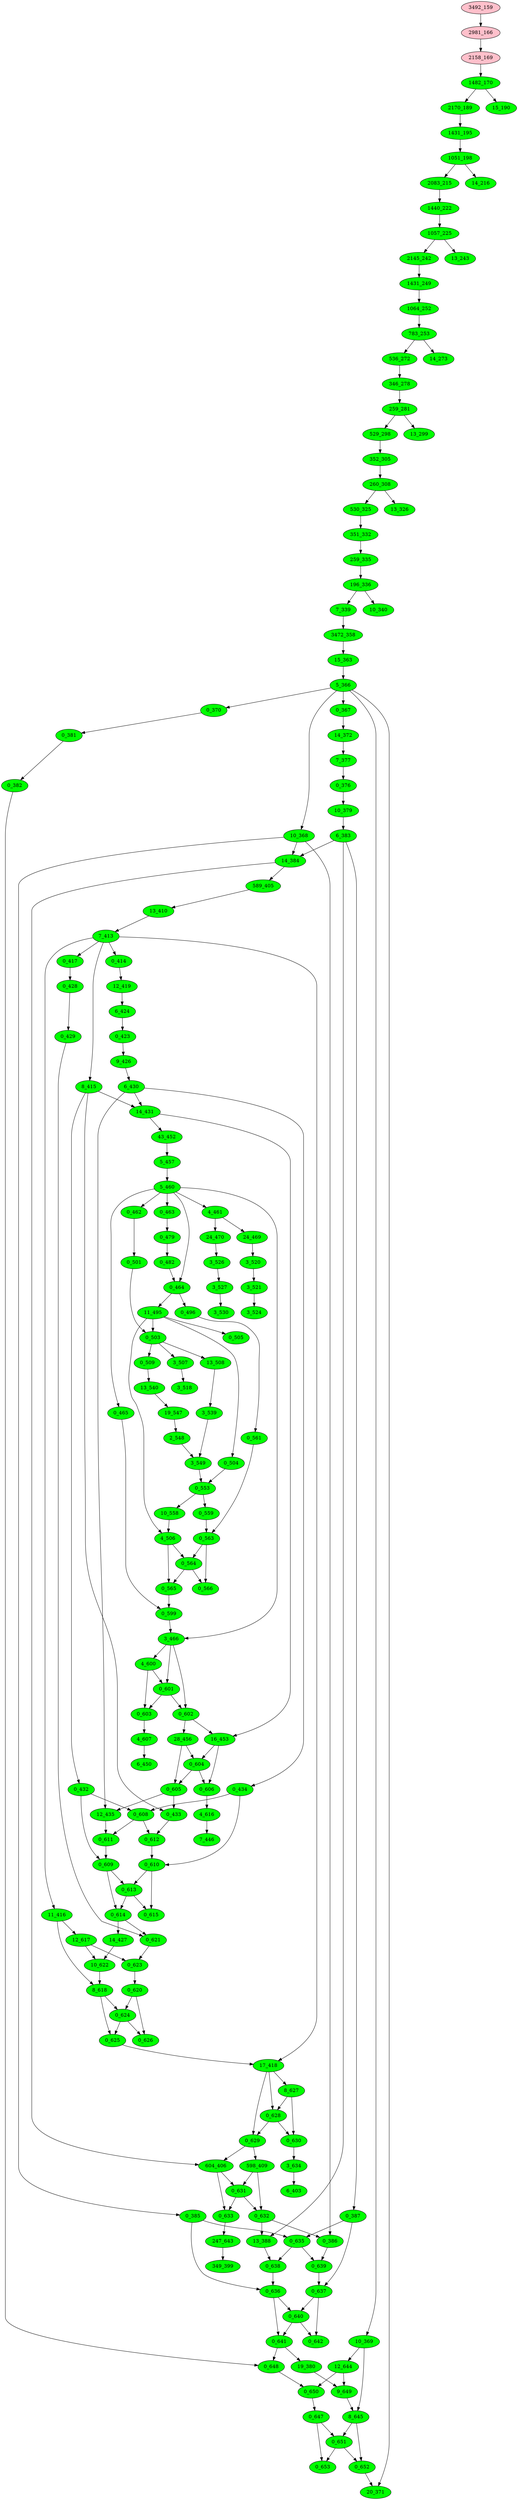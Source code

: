 digraph{
"3492_159" [style=filled, fillcolor = pink]
"3492_159" -> "2981_166"
"2981_166" [style=filled, fillcolor = pink]
"2981_166" [style=filled, fillcolor = pink]
"2981_166" -> "2158_169"
"2158_169" [style=filled, fillcolor = pink]
"2158_169" [style=filled, fillcolor = pink]
"2158_169" -> "1482_170"
"1482_170" [style=filled, fillcolor = green]
"1482_170" [style=filled, fillcolor = green]
"1482_170" -> "2170_189"
"2170_189" [style=filled, fillcolor = green]
"1482_170" -> "15_190"
"15_190" [style=filled, fillcolor = green]
"2170_189" [style=filled, fillcolor = green]
"2170_189" -> "1431_195"
"1431_195" [style=filled, fillcolor = green]
"1431_195" [style=filled, fillcolor = green]
"1431_195" -> "1051_198"
"1051_198" [style=filled, fillcolor = green]
"1051_198" [style=filled, fillcolor = green]
"1051_198" -> "2083_215"
"2083_215" [style=filled, fillcolor = green]
"1051_198" -> "14_216"
"14_216" [style=filled, fillcolor = green]
"2083_215" [style=filled, fillcolor = green]
"2083_215" -> "1440_222"
"1440_222" [style=filled, fillcolor = green]
"1440_222" [style=filled, fillcolor = green]
"1440_222" -> "1057_225"
"1057_225" [style=filled, fillcolor = green]
"1057_225" [style=filled, fillcolor = green]
"1057_225" -> "2145_242"
"2145_242" [style=filled, fillcolor = green]
"1057_225" -> "13_243"
"13_243" [style=filled, fillcolor = green]
"2145_242" [style=filled, fillcolor = green]
"2145_242" -> "1431_249"
"1431_249" [style=filled, fillcolor = green]
"1431_249" [style=filled, fillcolor = green]
"1431_249" -> "1064_252"
"1064_252" [style=filled, fillcolor = green]
"1064_252" [style=filled, fillcolor = green]
"1064_252" -> "783_253"
"783_253" [style=filled, fillcolor = green]
"783_253" [style=filled, fillcolor = green]
"783_253" -> "536_272"
"536_272" [style=filled, fillcolor = green]
"783_253" -> "14_273"
"14_273" [style=filled, fillcolor = green]
"536_272" [style=filled, fillcolor = green]
"536_272" -> "346_278"
"346_278" [style=filled, fillcolor = green]
"346_278" [style=filled, fillcolor = green]
"346_278" -> "259_281"
"259_281" [style=filled, fillcolor = green]
"259_281" [style=filled, fillcolor = green]
"259_281" -> "529_298"
"529_298" [style=filled, fillcolor = green]
"259_281" -> "13_299"
"13_299" [style=filled, fillcolor = green]
"529_298" [style=filled, fillcolor = green]
"529_298" -> "352_305"
"352_305" [style=filled, fillcolor = green]
"352_305" [style=filled, fillcolor = green]
"352_305" -> "260_308"
"260_308" [style=filled, fillcolor = green]
"260_308" [style=filled, fillcolor = green]
"260_308" -> "530_325"
"530_325" [style=filled, fillcolor = green]
"260_308" -> "13_326"
"13_326" [style=filled, fillcolor = green]
"530_325" [style=filled, fillcolor = green]
"530_325" -> "351_332"
"351_332" [style=filled, fillcolor = green]
"351_332" [style=filled, fillcolor = green]
"351_332" -> "259_335"
"259_335" [style=filled, fillcolor = green]
"259_335" [style=filled, fillcolor = green]
"259_335" -> "196_336"
"196_336" [style=filled, fillcolor = green]
"196_336" [style=filled, fillcolor = green]
"196_336" -> "7_339"
"7_339" [style=filled, fillcolor = green]
"196_336" -> "10_340"
"10_340" [style=filled, fillcolor = green]
"7_339" [style=filled, fillcolor = green]
"7_339" -> "3472_358"
"3472_358" [style=filled, fillcolor = green]
"3472_358" [style=filled, fillcolor = green]
"3472_358" -> "15_363"
"15_363" [style=filled, fillcolor = green]
"15_363" [style=filled, fillcolor = green]
"15_363" -> "5_366"
"5_366" [style=filled, fillcolor = green]
"5_366" [style=filled, fillcolor = green]
"5_366" -> "0_367"
"0_367" [style=filled, fillcolor = green]
"5_366" -> "10_368"
"10_368" [style=filled, fillcolor = green]
"5_366" -> "10_369"
"10_369" [style=filled, fillcolor = green]
"5_366" -> "0_370"
"0_370" [style=filled, fillcolor = green]
"5_366" -> "20_371"
"20_371" [style=filled, fillcolor = green]
"0_367" [style=filled, fillcolor = green]
"0_367" -> "14_372"
"14_372" [style=filled, fillcolor = green]
"0_370" [style=filled, fillcolor = green]
"0_370" -> "0_381"
"0_381" [style=filled, fillcolor = green]
"10_368" [style=filled, fillcolor = green]
"10_368" -> "0_385"
"0_385" [style=filled, fillcolor = green]
"10_368" -> "14_384"
"14_384" [style=filled, fillcolor = green]
"10_368" -> "0_386"
"0_386" [style=filled, fillcolor = green]
"10_369" [style=filled, fillcolor = green]
"10_369" -> "12_644"
"12_644" [style=filled, fillcolor = green]
"10_369" -> "8_645"
"8_645" [style=filled, fillcolor = green]
"14_372" [style=filled, fillcolor = green]
"14_372" -> "7_377"
"7_377" [style=filled, fillcolor = green]
"0_381" [style=filled, fillcolor = green]
"0_381" -> "0_382"
"0_382" [style=filled, fillcolor = green]
"7_377" [style=filled, fillcolor = green]
"7_377" -> "0_376"
"0_376" [style=filled, fillcolor = green]
"0_376" [style=filled, fillcolor = green]
"0_376" -> "10_379"
"10_379" [style=filled, fillcolor = green]
"10_379" [style=filled, fillcolor = green]
"10_379" -> "6_383"
"6_383" [style=filled, fillcolor = green]
"6_383" [style=filled, fillcolor = green]
"6_383" -> "14_384"
"14_384" [style=filled, fillcolor = green]
"6_383" -> "0_387"
"0_387" [style=filled, fillcolor = green]
"6_383" -> "13_388"
"13_388" [style=filled, fillcolor = green]
"14_384" [style=filled, fillcolor = green]
"14_384" -> "589_405"
"589_405" [style=filled, fillcolor = green]
"14_384" -> "604_406"
"604_406" [style=filled, fillcolor = green]
"0_385" [style=filled, fillcolor = green]
"0_385" -> "0_635"
"0_635" [style=filled, fillcolor = green]
"0_385" -> "0_636"
"0_636" [style=filled, fillcolor = green]
"0_387" [style=filled, fillcolor = green]
"0_387" -> "0_635"
"0_635" [style=filled, fillcolor = green]
"0_387" -> "0_637"
"0_637" [style=filled, fillcolor = green]
"589_405" [style=filled, fillcolor = green]
"589_405" -> "13_410"
"13_410" [style=filled, fillcolor = green]
"13_410" [style=filled, fillcolor = green]
"13_410" -> "7_413"
"7_413" [style=filled, fillcolor = green]
"7_413" [style=filled, fillcolor = green]
"7_413" -> "0_414"
"0_414" [style=filled, fillcolor = green]
"7_413" -> "8_415"
"8_415" [style=filled, fillcolor = green]
"7_413" -> "11_416"
"11_416" [style=filled, fillcolor = green]
"7_413" -> "0_417"
"0_417" [style=filled, fillcolor = green]
"7_413" -> "17_418"
"17_418" [style=filled, fillcolor = green]
"0_414" [style=filled, fillcolor = green]
"0_414" -> "12_419"
"12_419" [style=filled, fillcolor = green]
"0_417" [style=filled, fillcolor = green]
"0_417" -> "0_428"
"0_428" [style=filled, fillcolor = green]
"8_415" [style=filled, fillcolor = green]
"8_415" -> "0_432"
"0_432" [style=filled, fillcolor = green]
"8_415" -> "14_431"
"14_431" [style=filled, fillcolor = green]
"8_415" -> "0_433"
"0_433" [style=filled, fillcolor = green]
"11_416" [style=filled, fillcolor = green]
"11_416" -> "12_617"
"12_617" [style=filled, fillcolor = green]
"11_416" -> "8_618"
"8_618" [style=filled, fillcolor = green]
"12_419" [style=filled, fillcolor = green]
"12_419" -> "6_424"
"6_424" [style=filled, fillcolor = green]
"0_428" [style=filled, fillcolor = green]
"0_428" -> "0_429"
"0_429" [style=filled, fillcolor = green]
"6_424" [style=filled, fillcolor = green]
"6_424" -> "0_423"
"0_423" [style=filled, fillcolor = green]
"0_423" [style=filled, fillcolor = green]
"0_423" -> "9_426"
"9_426" [style=filled, fillcolor = green]
"9_426" [style=filled, fillcolor = green]
"9_426" -> "6_430"
"6_430" [style=filled, fillcolor = green]
"6_430" [style=filled, fillcolor = green]
"6_430" -> "14_431"
"14_431" [style=filled, fillcolor = green]
"6_430" -> "0_434"
"0_434" [style=filled, fillcolor = green]
"6_430" -> "12_435"
"12_435" [style=filled, fillcolor = green]
"14_431" [style=filled, fillcolor = green]
"14_431" -> "43_452"
"43_452" [style=filled, fillcolor = green]
"14_431" -> "16_453"
"16_453" [style=filled, fillcolor = green]
"0_432" [style=filled, fillcolor = green]
"0_432" -> "0_608"
"0_608" [style=filled, fillcolor = green]
"0_432" -> "0_609"
"0_609" [style=filled, fillcolor = green]
"0_434" [style=filled, fillcolor = green]
"0_434" -> "0_608"
"0_608" [style=filled, fillcolor = green]
"0_434" -> "0_610"
"0_610" [style=filled, fillcolor = green]
"43_452" [style=filled, fillcolor = green]
"43_452" -> "5_457"
"5_457" [style=filled, fillcolor = green]
"5_457" [style=filled, fillcolor = green]
"5_457" -> "5_460"
"5_460" [style=filled, fillcolor = green]
"5_460" [style=filled, fillcolor = green]
"5_460" -> "4_461"
"4_461" [style=filled, fillcolor = green]
"5_460" -> "0_462"
"0_462" [style=filled, fillcolor = green]
"5_460" -> "0_463"
"0_463" [style=filled, fillcolor = green]
"5_460" -> "0_465"
"0_465" [style=filled, fillcolor = green]
"5_460" -> "0_464"
"0_464" [style=filled, fillcolor = green]
"5_460" -> "3_466"
"3_466" [style=filled, fillcolor = green]
"4_461" [style=filled, fillcolor = green]
"4_461" -> "24_469"
"24_469" [style=filled, fillcolor = green]
"4_461" -> "24_470"
"24_470" [style=filled, fillcolor = green]
"0_463" [style=filled, fillcolor = green]
"0_463" -> "0_479"
"0_479" [style=filled, fillcolor = green]
"0_462" [style=filled, fillcolor = green]
"0_462" -> "0_501"
"0_501" [style=filled, fillcolor = green]
"0_479" [style=filled, fillcolor = green]
"0_479" -> "0_482"
"0_482" [style=filled, fillcolor = green]
"24_469" [style=filled, fillcolor = green]
"24_469" -> "3_520"
"3_520" [style=filled, fillcolor = green]
"24_470" [style=filled, fillcolor = green]
"24_470" -> "3_526"
"3_526" [style=filled, fillcolor = green]
"0_482" [style=filled, fillcolor = green]
"0_482" -> "0_464"
"0_464" [style=filled, fillcolor = green]
"3_520" [style=filled, fillcolor = green]
"3_520" -> "3_521"
"3_521" [style=filled, fillcolor = green]
"3_526" [style=filled, fillcolor = green]
"3_526" -> "3_527"
"3_527" [style=filled, fillcolor = green]
"0_464" [style=filled, fillcolor = green]
"0_464" -> "11_495"
"11_495" [style=filled, fillcolor = green]
"0_464" -> "0_496"
"0_496" [style=filled, fillcolor = green]
"3_521" [style=filled, fillcolor = green]
"3_521" -> "3_524"
"3_524" [style=filled, fillcolor = green]
"3_527" [style=filled, fillcolor = green]
"3_527" -> "3_530"
"3_530" [style=filled, fillcolor = green]
"0_501" [style=filled, fillcolor = green]
"0_501" -> "0_503"
"0_503" [style=filled, fillcolor = green]
"11_495" [style=filled, fillcolor = green]
"11_495" -> "0_503"
"0_503" [style=filled, fillcolor = green]
"11_495" -> "0_504"
"0_504" [style=filled, fillcolor = green]
"11_495" -> "0_505"
"0_505" [style=filled, fillcolor = green]
"11_495" -> "4_506"
"4_506" [style=filled, fillcolor = green]
"0_496" [style=filled, fillcolor = green]
"0_496" -> "0_561"
"0_561" [style=filled, fillcolor = green]
"0_503" [style=filled, fillcolor = green]
"0_503" -> "3_507"
"3_507" [style=filled, fillcolor = green]
"0_503" -> "13_508"
"13_508" [style=filled, fillcolor = green]
"0_503" -> "0_509"
"0_509" [style=filled, fillcolor = green]
"3_507" [style=filled, fillcolor = green]
"3_507" -> "3_518"
"3_518" [style=filled, fillcolor = green]
"13_508" [style=filled, fillcolor = green]
"13_508" -> "3_539"
"3_539" [style=filled, fillcolor = green]
"0_509" [style=filled, fillcolor = green]
"0_509" -> "13_540"
"13_540" [style=filled, fillcolor = green]
"13_540" [style=filled, fillcolor = green]
"13_540" -> "19_547"
"19_547" [style=filled, fillcolor = green]
"19_547" [style=filled, fillcolor = green]
"19_547" -> "2_548"
"2_548" [style=filled, fillcolor = green]
"3_539" [style=filled, fillcolor = green]
"3_539" -> "3_549"
"3_549" [style=filled, fillcolor = green]
"2_548" [style=filled, fillcolor = green]
"2_548" -> "3_549"
"3_549" [style=filled, fillcolor = green]
"0_504" [style=filled, fillcolor = green]
"0_504" -> "0_553"
"0_553" [style=filled, fillcolor = green]
"3_549" [style=filled, fillcolor = green]
"3_549" -> "0_553"
"0_553" [style=filled, fillcolor = green]
"0_553" [style=filled, fillcolor = green]
"0_553" -> "10_558"
"10_558" [style=filled, fillcolor = green]
"0_553" -> "0_559"
"0_559" [style=filled, fillcolor = green]
"10_558" [style=filled, fillcolor = green]
"10_558" -> "4_506"
"4_506" [style=filled, fillcolor = green]
"0_561" [style=filled, fillcolor = green]
"0_561" -> "0_563"
"0_563" [style=filled, fillcolor = green]
"0_559" [style=filled, fillcolor = green]
"0_559" -> "0_563"
"0_563" [style=filled, fillcolor = green]
"4_506" [style=filled, fillcolor = green]
"4_506" -> "0_564"
"0_564" [style=filled, fillcolor = green]
"4_506" -> "0_565"
"0_565" [style=filled, fillcolor = green]
"0_563" [style=filled, fillcolor = green]
"0_563" -> "0_564"
"0_564" [style=filled, fillcolor = green]
"0_563" -> "0_566"
"0_566" [style=filled, fillcolor = green]
"0_564" [style=filled, fillcolor = green]
"0_564" -> "0_565"
"0_565" [style=filled, fillcolor = green]
"0_564" -> "0_566"
"0_566" [style=filled, fillcolor = green]
"0_465" [style=filled, fillcolor = green]
"0_465" -> "0_599"
"0_599" [style=filled, fillcolor = green]
"0_565" [style=filled, fillcolor = green]
"0_565" -> "0_599"
"0_599" [style=filled, fillcolor = green]
"0_599" [style=filled, fillcolor = green]
"0_599" -> "3_466"
"3_466" [style=filled, fillcolor = green]
"3_466" [style=filled, fillcolor = green]
"3_466" -> "4_600"
"4_600" [style=filled, fillcolor = green]
"3_466" -> "0_601"
"0_601" [style=filled, fillcolor = green]
"3_466" -> "0_602"
"0_602" [style=filled, fillcolor = green]
"4_600" [style=filled, fillcolor = green]
"4_600" -> "0_601"
"0_601" [style=filled, fillcolor = green]
"4_600" -> "0_603"
"0_603" [style=filled, fillcolor = green]
"0_601" [style=filled, fillcolor = green]
"0_601" -> "0_602"
"0_602" [style=filled, fillcolor = green]
"0_601" -> "0_603"
"0_603" [style=filled, fillcolor = green]
"0_602" [style=filled, fillcolor = green]
"0_602" -> "16_453"
"16_453" [style=filled, fillcolor = green]
"0_602" -> "28_456"
"28_456" [style=filled, fillcolor = green]
"0_603" [style=filled, fillcolor = green]
"0_603" -> "4_607"
"4_607" [style=filled, fillcolor = green]
"4_607" [style=filled, fillcolor = green]
"4_607" -> "6_450"
"6_450" [style=filled, fillcolor = green]
"16_453" [style=filled, fillcolor = green]
"16_453" -> "0_604"
"0_604" [style=filled, fillcolor = green]
"16_453" -> "0_606"
"0_606" [style=filled, fillcolor = green]
"28_456" [style=filled, fillcolor = green]
"28_456" -> "0_604"
"0_604" [style=filled, fillcolor = green]
"28_456" -> "0_605"
"0_605" [style=filled, fillcolor = green]
"0_604" [style=filled, fillcolor = green]
"0_604" -> "0_605"
"0_605" [style=filled, fillcolor = green]
"0_604" -> "0_606"
"0_606" [style=filled, fillcolor = green]
"0_605" [style=filled, fillcolor = green]
"0_605" -> "0_433"
"0_433" [style=filled, fillcolor = green]
"0_605" -> "12_435"
"12_435" [style=filled, fillcolor = green]
"0_606" [style=filled, fillcolor = green]
"0_606" -> "4_616"
"4_616" [style=filled, fillcolor = green]
"4_616" [style=filled, fillcolor = green]
"4_616" -> "7_446"
"7_446" [style=filled, fillcolor = green]
"0_608" [style=filled, fillcolor = green]
"0_608" -> "0_611"
"0_611" [style=filled, fillcolor = green]
"0_608" -> "0_612"
"0_612" [style=filled, fillcolor = green]
"12_435" [style=filled, fillcolor = green]
"12_435" -> "0_611"
"0_611" [style=filled, fillcolor = green]
"0_433" [style=filled, fillcolor = green]
"0_433" -> "0_612"
"0_612" [style=filled, fillcolor = green]
"0_611" [style=filled, fillcolor = green]
"0_611" -> "0_609"
"0_609" [style=filled, fillcolor = green]
"0_612" [style=filled, fillcolor = green]
"0_612" -> "0_610"
"0_610" [style=filled, fillcolor = green]
"0_609" [style=filled, fillcolor = green]
"0_609" -> "0_613"
"0_613" [style=filled, fillcolor = green]
"0_609" -> "0_614"
"0_614" [style=filled, fillcolor = green]
"0_610" [style=filled, fillcolor = green]
"0_610" -> "0_613"
"0_613" [style=filled, fillcolor = green]
"0_610" -> "0_615"
"0_615" [style=filled, fillcolor = green]
"0_613" [style=filled, fillcolor = green]
"0_613" -> "0_614"
"0_614" [style=filled, fillcolor = green]
"0_613" -> "0_615"
"0_615" [style=filled, fillcolor = green]
"0_614" [style=filled, fillcolor = green]
"0_614" -> "14_427"
"14_427" [style=filled, fillcolor = green]
"0_614" -> "0_621"
"0_621" [style=filled, fillcolor = green]
"0_429" [style=filled, fillcolor = green]
"0_429" -> "0_621"
"0_621" [style=filled, fillcolor = green]
"12_617" [style=filled, fillcolor = green]
"12_617" -> "10_622"
"10_622" [style=filled, fillcolor = green]
"12_617" -> "0_623"
"0_623" [style=filled, fillcolor = green]
"14_427" [style=filled, fillcolor = green]
"14_427" -> "10_622"
"10_622" [style=filled, fillcolor = green]
"0_621" [style=filled, fillcolor = green]
"0_621" -> "0_623"
"0_623" [style=filled, fillcolor = green]
"10_622" [style=filled, fillcolor = green]
"10_622" -> "8_618"
"8_618" [style=filled, fillcolor = green]
"0_623" [style=filled, fillcolor = green]
"0_623" -> "0_620"
"0_620" [style=filled, fillcolor = green]
"8_618" [style=filled, fillcolor = green]
"8_618" -> "0_624"
"0_624" [style=filled, fillcolor = green]
"8_618" -> "0_625"
"0_625" [style=filled, fillcolor = green]
"0_620" [style=filled, fillcolor = green]
"0_620" -> "0_624"
"0_624" [style=filled, fillcolor = green]
"0_620" -> "0_626"
"0_626" [style=filled, fillcolor = green]
"0_624" [style=filled, fillcolor = green]
"0_624" -> "0_625"
"0_625" [style=filled, fillcolor = green]
"0_624" -> "0_626"
"0_626" [style=filled, fillcolor = green]
"0_625" [style=filled, fillcolor = green]
"0_625" -> "17_418"
"17_418" [style=filled, fillcolor = green]
"17_418" [style=filled, fillcolor = green]
"17_418" -> "8_627"
"8_627" [style=filled, fillcolor = green]
"17_418" -> "0_628"
"0_628" [style=filled, fillcolor = green]
"17_418" -> "0_629"
"0_629" [style=filled, fillcolor = green]
"8_627" [style=filled, fillcolor = green]
"8_627" -> "0_628"
"0_628" [style=filled, fillcolor = green]
"8_627" -> "0_630"
"0_630" [style=filled, fillcolor = green]
"0_628" [style=filled, fillcolor = green]
"0_628" -> "0_629"
"0_629" [style=filled, fillcolor = green]
"0_628" -> "0_630"
"0_630" [style=filled, fillcolor = green]
"0_629" [style=filled, fillcolor = green]
"0_629" -> "604_406"
"604_406" [style=filled, fillcolor = green]
"0_629" -> "598_409"
"598_409" [style=filled, fillcolor = green]
"0_630" [style=filled, fillcolor = green]
"0_630" -> "3_634"
"3_634" [style=filled, fillcolor = green]
"3_634" [style=filled, fillcolor = green]
"3_634" -> "6_403"
"6_403" [style=filled, fillcolor = green]
"604_406" [style=filled, fillcolor = green]
"604_406" -> "0_631"
"0_631" [style=filled, fillcolor = green]
"604_406" -> "0_633"
"0_633" [style=filled, fillcolor = green]
"598_409" [style=filled, fillcolor = green]
"598_409" -> "0_631"
"0_631" [style=filled, fillcolor = green]
"598_409" -> "0_632"
"0_632" [style=filled, fillcolor = green]
"0_631" [style=filled, fillcolor = green]
"0_631" -> "0_632"
"0_632" [style=filled, fillcolor = green]
"0_631" -> "0_633"
"0_633" [style=filled, fillcolor = green]
"0_632" [style=filled, fillcolor = green]
"0_632" -> "0_386"
"0_386" [style=filled, fillcolor = green]
"0_632" -> "13_388"
"13_388" [style=filled, fillcolor = green]
"0_633" [style=filled, fillcolor = green]
"0_633" -> "247_643"
"247_643" [style=filled, fillcolor = green]
"247_643" [style=filled, fillcolor = green]
"247_643" -> "349_399"
"349_399" [style=filled, fillcolor = green]
"0_635" [style=filled, fillcolor = green]
"0_635" -> "0_638"
"0_638" [style=filled, fillcolor = green]
"0_635" -> "0_639"
"0_639" [style=filled, fillcolor = green]
"13_388" [style=filled, fillcolor = green]
"13_388" -> "0_638"
"0_638" [style=filled, fillcolor = green]
"0_386" [style=filled, fillcolor = green]
"0_386" -> "0_639"
"0_639" [style=filled, fillcolor = green]
"0_638" [style=filled, fillcolor = green]
"0_638" -> "0_636"
"0_636" [style=filled, fillcolor = green]
"0_639" [style=filled, fillcolor = green]
"0_639" -> "0_637"
"0_637" [style=filled, fillcolor = green]
"0_636" [style=filled, fillcolor = green]
"0_636" -> "0_640"
"0_640" [style=filled, fillcolor = green]
"0_636" -> "0_641"
"0_641" [style=filled, fillcolor = green]
"0_637" [style=filled, fillcolor = green]
"0_637" -> "0_640"
"0_640" [style=filled, fillcolor = green]
"0_637" -> "0_642"
"0_642" [style=filled, fillcolor = green]
"0_640" [style=filled, fillcolor = green]
"0_640" -> "0_641"
"0_641" [style=filled, fillcolor = green]
"0_640" -> "0_642"
"0_642" [style=filled, fillcolor = green]
"0_641" [style=filled, fillcolor = green]
"0_641" -> "19_380"
"19_380" [style=filled, fillcolor = green]
"0_641" -> "0_648"
"0_648" [style=filled, fillcolor = green]
"0_382" [style=filled, fillcolor = green]
"0_382" -> "0_648"
"0_648" [style=filled, fillcolor = green]
"12_644" [style=filled, fillcolor = green]
"12_644" -> "9_649"
"9_649" [style=filled, fillcolor = green]
"12_644" -> "0_650"
"0_650" [style=filled, fillcolor = green]
"19_380" [style=filled, fillcolor = green]
"19_380" -> "9_649"
"9_649" [style=filled, fillcolor = green]
"0_648" [style=filled, fillcolor = green]
"0_648" -> "0_650"
"0_650" [style=filled, fillcolor = green]
"9_649" [style=filled, fillcolor = green]
"9_649" -> "8_645"
"8_645" [style=filled, fillcolor = green]
"0_650" [style=filled, fillcolor = green]
"0_650" -> "0_647"
"0_647" [style=filled, fillcolor = green]
"8_645" [style=filled, fillcolor = green]
"8_645" -> "0_651"
"0_651" [style=filled, fillcolor = green]
"8_645" -> "0_652"
"0_652" [style=filled, fillcolor = green]
"0_647" [style=filled, fillcolor = green]
"0_647" -> "0_651"
"0_651" [style=filled, fillcolor = green]
"0_647" -> "0_653"
"0_653" [style=filled, fillcolor = green]
"0_651" [style=filled, fillcolor = green]
"0_651" -> "0_652"
"0_652" [style=filled, fillcolor = green]
"0_651" -> "0_653"
"0_653" [style=filled, fillcolor = green]
"0_652" [style=filled, fillcolor = green]
"0_652" -> "20_371"
"20_371" [style=filled, fillcolor = green]
}